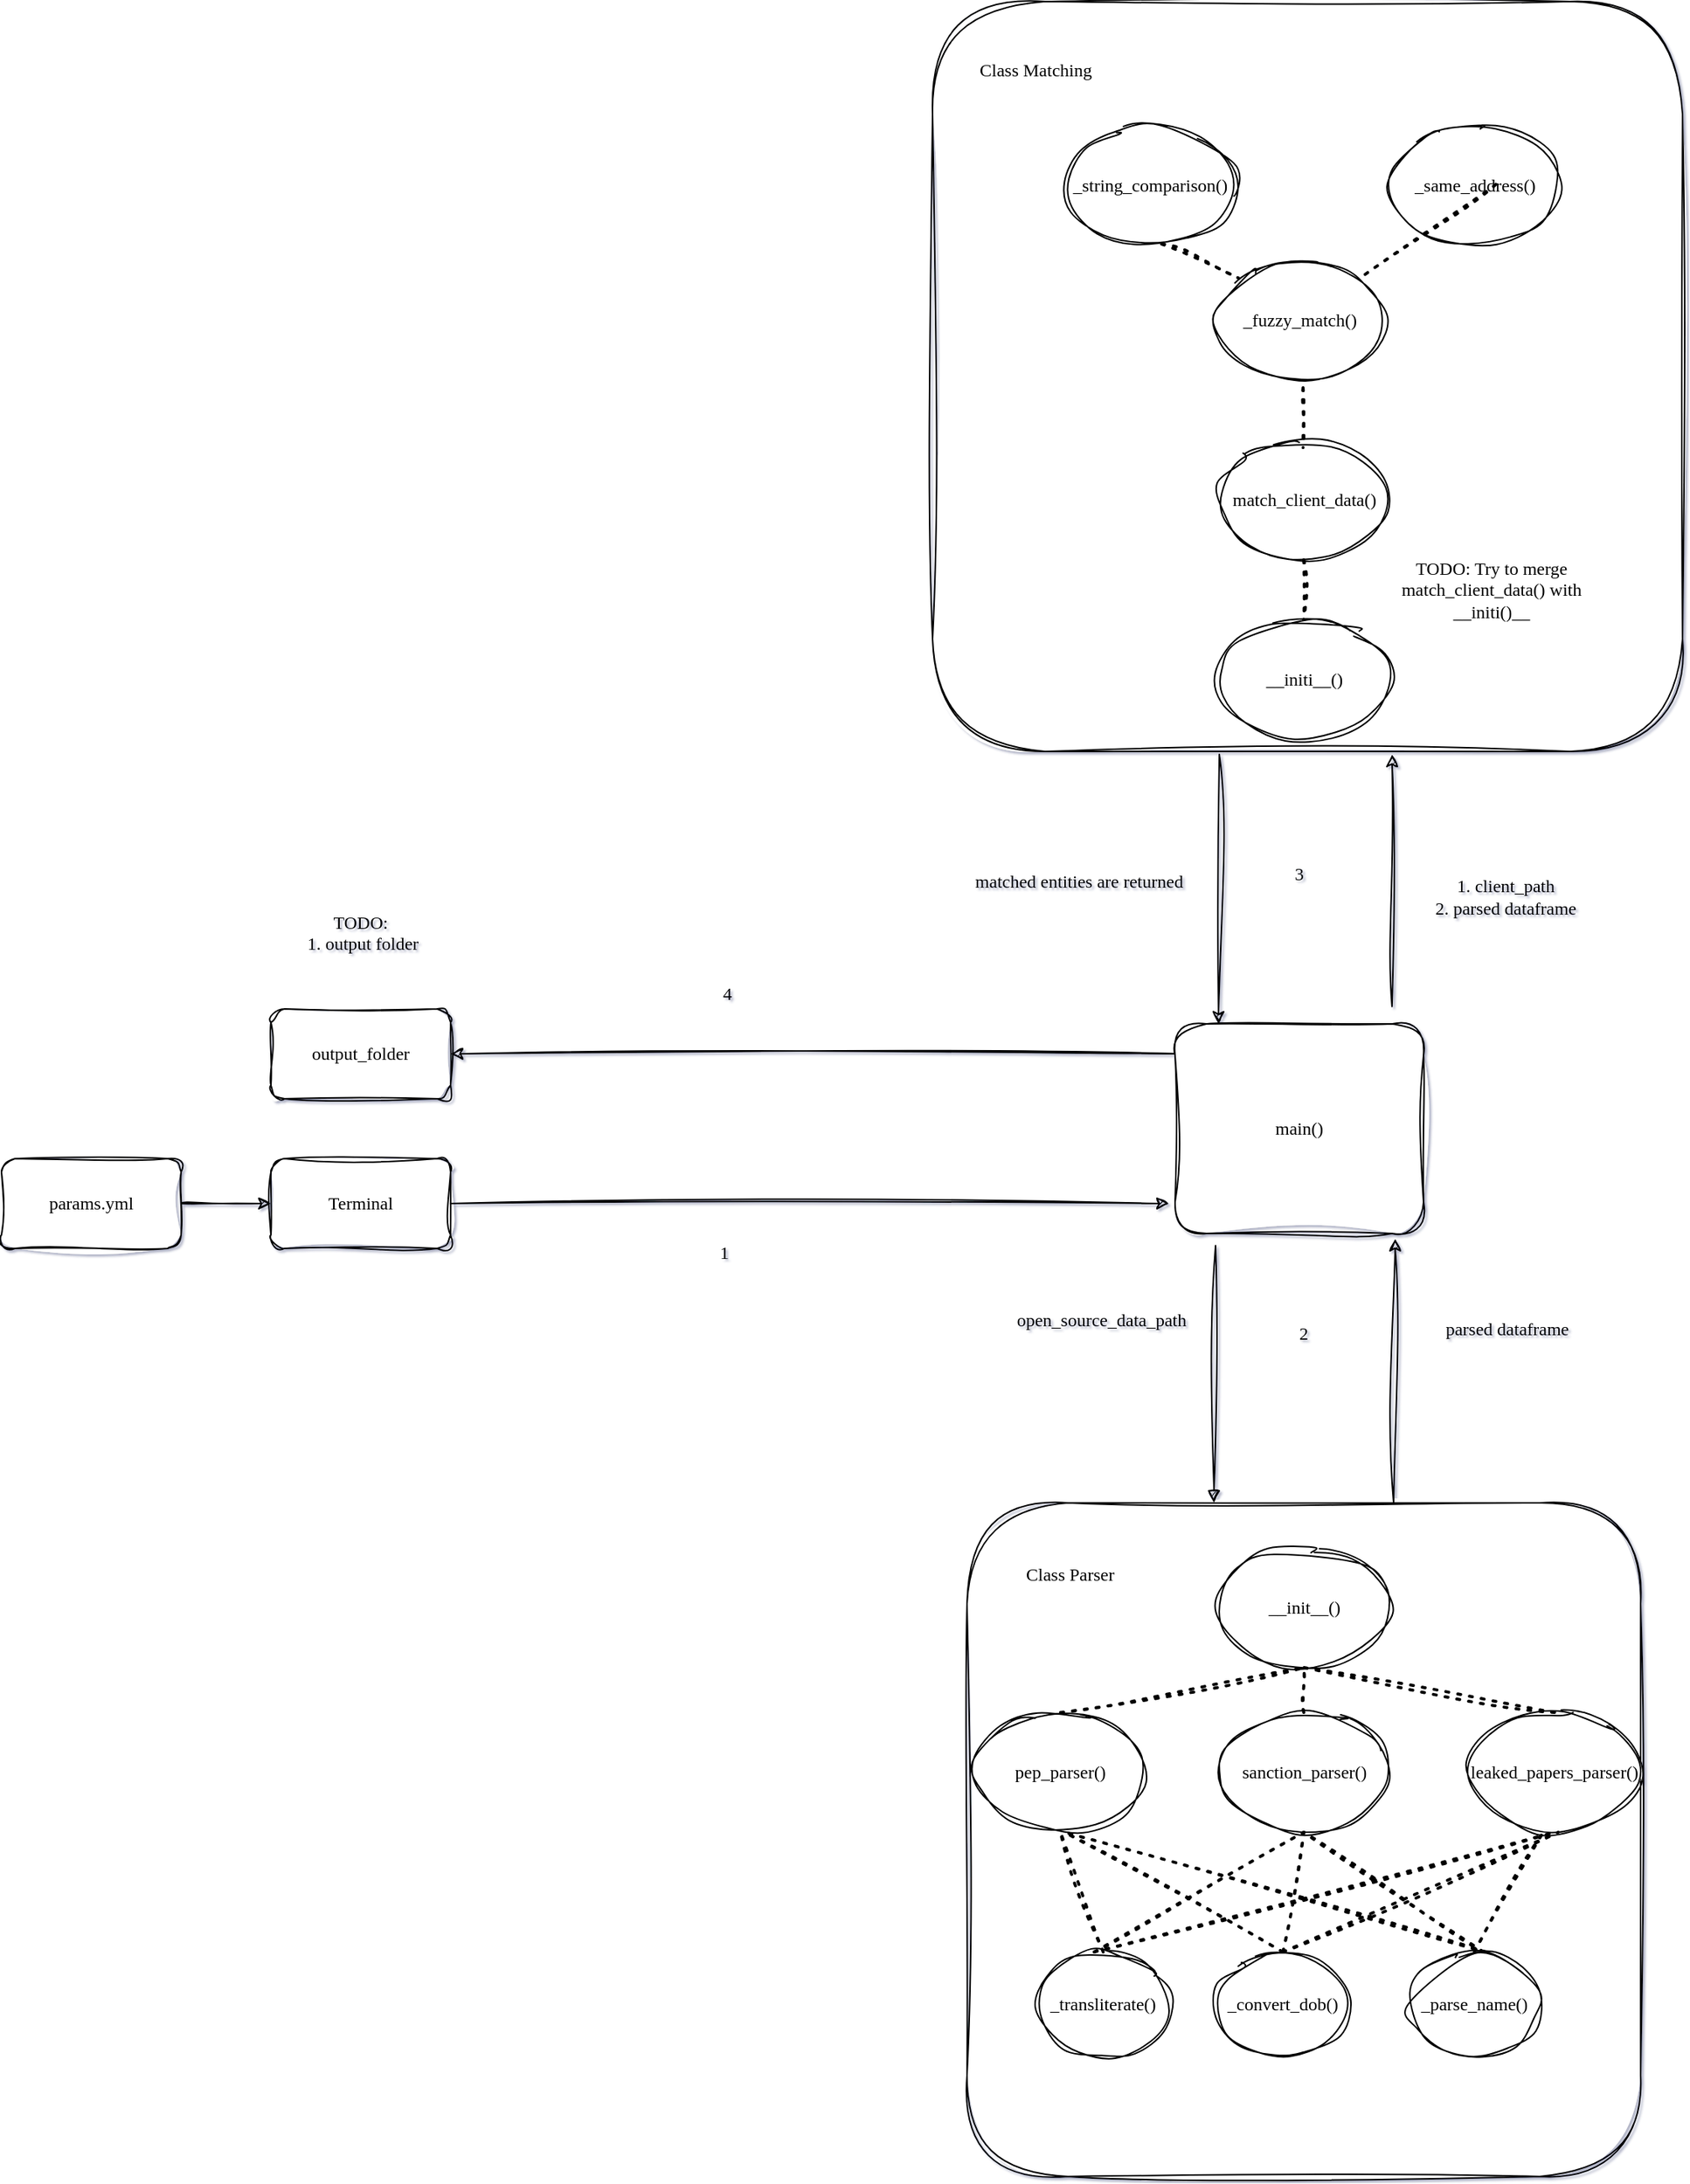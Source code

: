<mxfile pages="3">
    <diagram name="code_structure" id="hCq7CobxqGYgRoLa3fMo">
        <mxGraphModel dx="1987" dy="1451" grid="0" gridSize="10" guides="0" tooltips="1" connect="1" arrows="1" fold="1" page="0" pageScale="1" pageWidth="827" pageHeight="1169" background="none" math="0" shadow="1">
            <root>
                <mxCell id="qhvneYztDVKhYoYprHcK-0"/>
                <mxCell id="qhvneYztDVKhYoYprHcK-1" parent="qhvneYztDVKhYoYprHcK-0"/>
                <mxCell id="7gnGlHT-0o6y-baEaHNA-22" value="" style="whiteSpace=wrap;aspect=fixed;rounded=1;labelBackgroundColor=none;sketch=1;curveFitting=1;jiggle=2;fontFamily=Comic Sans MS;" parent="qhvneYztDVKhYoYprHcK-1" vertex="1">
                    <mxGeometry x="132" y="-533" width="501" height="501" as="geometry"/>
                </mxCell>
                <mxCell id="qhvneYztDVKhYoYprHcK-5" value="open_source_data_path" style="text;align=center;verticalAlign=middle;whiteSpace=wrap;rounded=1;labelBackgroundColor=none;sketch=1;curveFitting=1;jiggle=2;fontFamily=Comic Sans MS;" parent="qhvneYztDVKhYoYprHcK-1" vertex="1">
                    <mxGeometry x="169.5" y="330" width="150" height="35" as="geometry"/>
                </mxCell>
                <mxCell id="qhvneYztDVKhYoYprHcK-6" value="parsed dataframe" style="text;align=center;verticalAlign=middle;whiteSpace=wrap;rounded=1;labelBackgroundColor=none;sketch=1;curveFitting=1;jiggle=2;fontFamily=Comic Sans MS;" parent="qhvneYztDVKhYoYprHcK-1" vertex="1">
                    <mxGeometry x="461" y="339" width="110" height="30" as="geometry"/>
                </mxCell>
                <mxCell id="qhvneYztDVKhYoYprHcK-8" value="1. client_path&#10;2. parsed dataframe" style="text;align=center;verticalAlign=middle;whiteSpace=wrap;rounded=1;labelBackgroundColor=none;sketch=1;curveFitting=1;jiggle=2;fontFamily=Comic Sans MS;" parent="qhvneYztDVKhYoYprHcK-1" vertex="1">
                    <mxGeometry x="425" y="50" width="180" height="30" as="geometry"/>
                </mxCell>
                <mxCell id="qhvneYztDVKhYoYprHcK-9" value="matched entities are returned" style="text;align=center;verticalAlign=middle;whiteSpace=wrap;rounded=1;labelBackgroundColor=none;sketch=1;curveFitting=1;jiggle=2;fontFamily=Comic Sans MS;" parent="qhvneYztDVKhYoYprHcK-1" vertex="1">
                    <mxGeometry x="139.5" y="40" width="180" height="30" as="geometry"/>
                </mxCell>
                <mxCell id="qhvneYztDVKhYoYprHcK-10" value="Terminal" style="rounded=1;whiteSpace=wrap;labelBackgroundColor=none;sketch=1;curveFitting=1;jiggle=2;fontFamily=Comic Sans MS;" parent="qhvneYztDVKhYoYprHcK-1" vertex="1">
                    <mxGeometry x="-310" y="240" width="120" height="60" as="geometry"/>
                </mxCell>
                <mxCell id="qhvneYztDVKhYoYprHcK-11" value="" style="edgeStyle=orthogonalEdgeStyle;curved=1;orthogonalLoop=1;jettySize=auto;rounded=1;labelBackgroundColor=none;sketch=1;curveFitting=1;jiggle=2;fontFamily=Comic Sans MS;" parent="qhvneYztDVKhYoYprHcK-1" source="qhvneYztDVKhYoYprHcK-12" target="qhvneYztDVKhYoYprHcK-10" edge="1">
                    <mxGeometry relative="1" as="geometry"/>
                </mxCell>
                <mxCell id="qhvneYztDVKhYoYprHcK-12" value="params.yml" style="rounded=1;whiteSpace=wrap;labelBackgroundColor=none;sketch=1;curveFitting=1;jiggle=2;fontFamily=Comic Sans MS;" parent="qhvneYztDVKhYoYprHcK-1" vertex="1">
                    <mxGeometry x="-490" y="240" width="120" height="60" as="geometry"/>
                </mxCell>
                <mxCell id="qhvneYztDVKhYoYprHcK-13" value="1" style="text;align=center;verticalAlign=middle;whiteSpace=wrap;rounded=1;labelBackgroundColor=none;sketch=1;curveFitting=1;jiggle=2;fontFamily=Comic Sans MS;" parent="qhvneYztDVKhYoYprHcK-1" vertex="1">
                    <mxGeometry x="-37" y="288" width="60" height="30" as="geometry"/>
                </mxCell>
                <mxCell id="qhvneYztDVKhYoYprHcK-14" value="2" style="text;align=center;verticalAlign=middle;whiteSpace=wrap;rounded=1;labelBackgroundColor=none;sketch=1;curveFitting=1;jiggle=2;fontFamily=Comic Sans MS;" parent="qhvneYztDVKhYoYprHcK-1" vertex="1">
                    <mxGeometry x="350" y="340" width="60" height="33.2" as="geometry"/>
                </mxCell>
                <mxCell id="qhvneYztDVKhYoYprHcK-15" value="3" style="text;align=center;verticalAlign=middle;whiteSpace=wrap;rounded=1;labelBackgroundColor=none;sketch=1;curveFitting=1;jiggle=2;fontFamily=Comic Sans MS;" parent="qhvneYztDVKhYoYprHcK-1" vertex="1">
                    <mxGeometry x="347" y="40" width="60" height="20" as="geometry"/>
                </mxCell>
                <mxCell id="qhvneYztDVKhYoYprHcK-16" value="output_folder" style="rounded=1;whiteSpace=wrap;labelBackgroundColor=none;sketch=1;curveFitting=1;jiggle=2;fontFamily=Comic Sans MS;" parent="qhvneYztDVKhYoYprHcK-1" vertex="1">
                    <mxGeometry x="-310" y="140" width="120" height="60" as="geometry"/>
                </mxCell>
                <mxCell id="qhvneYztDVKhYoYprHcK-17" value="" style="endArrow=classic;rounded=1;fontSize=15;exitX=1;exitY=0.5;exitDx=0;exitDy=0;labelBackgroundColor=none;sketch=1;curveFitting=1;jiggle=2;fontFamily=Comic Sans MS;" parent="qhvneYztDVKhYoYprHcK-1" source="qhvneYztDVKhYoYprHcK-10" edge="1">
                    <mxGeometry width="50" height="50" relative="1" as="geometry">
                        <mxPoint x="170" y="260" as="sourcePoint"/>
                        <mxPoint x="290" y="270" as="targetPoint"/>
                    </mxGeometry>
                </mxCell>
                <mxCell id="qhvneYztDVKhYoYprHcK-18" value="" style="endArrow=classic;rounded=1;fontSize=15;entryX=1;entryY=0.5;entryDx=0;entryDy=0;exitX=0.036;exitY=0.143;exitDx=0;exitDy=0;exitPerimeter=0;labelBackgroundColor=none;sketch=1;curveFitting=1;jiggle=2;fontFamily=Comic Sans MS;" parent="qhvneYztDVKhYoYprHcK-1" source="37N5HrrMuUX6jls-Cawr-1" target="qhvneYztDVKhYoYprHcK-16" edge="1">
                    <mxGeometry width="50" height="50" relative="1" as="geometry">
                        <mxPoint x="290" y="220" as="sourcePoint"/>
                        <mxPoint x="180" y="220" as="targetPoint"/>
                    </mxGeometry>
                </mxCell>
                <mxCell id="qhvneYztDVKhYoYprHcK-19" value="4" style="text;align=center;verticalAlign=middle;whiteSpace=wrap;rounded=1;labelBackgroundColor=none;sketch=1;curveFitting=1;jiggle=2;fontFamily=Comic Sans MS;" parent="qhvneYztDVKhYoYprHcK-1" vertex="1">
                    <mxGeometry x="-35" y="115" width="60" height="30" as="geometry"/>
                </mxCell>
                <mxCell id="qhvneYztDVKhYoYprHcK-21" value="TODO: &#10;1. output folder" style="text;align=center;verticalAlign=middle;resizable=0;points=[];autosize=1;rounded=1;labelBackgroundColor=none;sketch=1;curveFitting=1;jiggle=2;fontFamily=Comic Sans MS;" parent="qhvneYztDVKhYoYprHcK-1" vertex="1">
                    <mxGeometry x="-301" y="68" width="105" height="41" as="geometry"/>
                </mxCell>
                <mxCell id="37N5HrrMuUX6jls-Cawr-0" value="" style="whiteSpace=wrap;aspect=fixed;rounded=1;labelBackgroundColor=none;sketch=1;curveFitting=1;jiggle=2;fontFamily=Comic Sans MS;shadow=0;" parent="qhvneYztDVKhYoYprHcK-1" vertex="1">
                    <mxGeometry x="155" y="470" width="450" height="450" as="geometry"/>
                </mxCell>
                <mxCell id="37N5HrrMuUX6jls-Cawr-1" value="main()" style="rounded=1;whiteSpace=wrap;labelBackgroundColor=none;sketch=1;curveFitting=1;jiggle=2;fontFamily=Comic Sans MS;" parent="qhvneYztDVKhYoYprHcK-1" vertex="1">
                    <mxGeometry x="294" y="150" width="166" height="140" as="geometry"/>
                </mxCell>
                <mxCell id="37N5HrrMuUX6jls-Cawr-2" value="" style="endArrow=block;exitX=0.163;exitY=1.058;exitDx=0;exitDy=0;exitPerimeter=0;rounded=1;endFill=1;labelBackgroundColor=none;sketch=1;curveFitting=1;jiggle=2;fontFamily=Comic Sans MS;" parent="qhvneYztDVKhYoYprHcK-1" source="37N5HrrMuUX6jls-Cawr-1" edge="1">
                    <mxGeometry width="50" height="50" relative="1" as="geometry">
                        <mxPoint x="320" y="390" as="sourcePoint"/>
                        <mxPoint x="320" y="470" as="targetPoint"/>
                    </mxGeometry>
                </mxCell>
                <mxCell id="37N5HrrMuUX6jls-Cawr-3" value="" style="endArrow=classic;rounded=1;entryX=0.886;entryY=1.025;entryDx=0;entryDy=0;entryPerimeter=0;labelBackgroundColor=none;sketch=1;curveFitting=1;jiggle=2;fontFamily=Comic Sans MS;" parent="qhvneYztDVKhYoYprHcK-1" target="37N5HrrMuUX6jls-Cawr-1" edge="1">
                    <mxGeometry width="50" height="50" relative="1" as="geometry">
                        <mxPoint x="440" y="470" as="sourcePoint"/>
                        <mxPoint x="370" y="340" as="targetPoint"/>
                    </mxGeometry>
                </mxCell>
                <mxCell id="aPQMRbAla8rIk3BnntOF-0" value="Class Parser" style="text;align=center;verticalAlign=middle;whiteSpace=wrap;rounded=1;labelBackgroundColor=none;sketch=1;curveFitting=1;jiggle=2;fontFamily=Comic Sans MS;shadow=0;" parent="qhvneYztDVKhYoYprHcK-1" vertex="1">
                    <mxGeometry x="179" y="503" width="90" height="30" as="geometry"/>
                </mxCell>
                <mxCell id="oB87-fPvM6o1qAoLRcWu-0" value="__init__()" style="ellipse;whiteSpace=wrap;rounded=1;labelBackgroundColor=none;sketch=1;curveFitting=1;jiggle=2;fontFamily=Comic Sans MS;shadow=0;" parent="qhvneYztDVKhYoYprHcK-1" vertex="1">
                    <mxGeometry x="322.5" y="500" width="115" height="80" as="geometry"/>
                </mxCell>
                <mxCell id="_0sZm61y6bST1MgboSt9-0" value="pep_parser()" style="ellipse;whiteSpace=wrap;rounded=1;labelBackgroundColor=none;sketch=1;curveFitting=1;jiggle=2;fontFamily=Comic Sans MS;shadow=0;" parent="qhvneYztDVKhYoYprHcK-1" vertex="1">
                    <mxGeometry x="160" y="610" width="115" height="80" as="geometry"/>
                </mxCell>
                <mxCell id="_0sZm61y6bST1MgboSt9-1" value="sanction_parser()" style="ellipse;whiteSpace=wrap;rounded=1;labelBackgroundColor=none;sketch=1;curveFitting=1;jiggle=2;fontFamily=Comic Sans MS;shadow=0;" parent="qhvneYztDVKhYoYprHcK-1" vertex="1">
                    <mxGeometry x="322.5" y="610" width="115" height="80" as="geometry"/>
                </mxCell>
                <mxCell id="_0sZm61y6bST1MgboSt9-2" value="leaked_papers_parser()" style="ellipse;whiteSpace=wrap;rounded=1;labelBackgroundColor=none;sketch=1;curveFitting=1;jiggle=2;fontFamily=Comic Sans MS;shadow=0;" parent="qhvneYztDVKhYoYprHcK-1" vertex="1">
                    <mxGeometry x="490" y="610" width="115" height="80" as="geometry"/>
                </mxCell>
                <mxCell id="7gnGlHT-0o6y-baEaHNA-0" value="_transliterate()" style="ellipse;whiteSpace=wrap;rounded=1;labelBackgroundColor=none;sketch=1;curveFitting=1;jiggle=2;fontFamily=Comic Sans MS;shadow=0;" parent="qhvneYztDVKhYoYprHcK-1" vertex="1">
                    <mxGeometry x="202" y="770" width="88" height="70" as="geometry"/>
                </mxCell>
                <mxCell id="7gnGlHT-0o6y-baEaHNA-1" value="_convert_dob()" style="ellipse;whiteSpace=wrap;rounded=1;labelBackgroundColor=none;sketch=1;curveFitting=1;jiggle=2;fontFamily=Comic Sans MS;shadow=0;" parent="qhvneYztDVKhYoYprHcK-1" vertex="1">
                    <mxGeometry x="322" y="770" width="88" height="70" as="geometry"/>
                </mxCell>
                <mxCell id="7gnGlHT-0o6y-baEaHNA-2" value="_parse_name()" style="ellipse;whiteSpace=wrap;rounded=1;labelBackgroundColor=none;sketch=1;curveFitting=1;jiggle=2;fontFamily=Comic Sans MS;shadow=0;" parent="qhvneYztDVKhYoYprHcK-1" vertex="1">
                    <mxGeometry x="450" y="770" width="88" height="70" as="geometry"/>
                </mxCell>
                <mxCell id="7gnGlHT-0o6y-baEaHNA-3" value="" style="endArrow=none;dashed=1;dashPattern=1 3;strokeWidth=2;rounded=1;exitX=0.591;exitY=0;exitDx=0;exitDy=0;exitPerimeter=0;labelBackgroundColor=none;sketch=1;curveFitting=1;jiggle=2;fontFamily=Comic Sans MS;shadow=0;" parent="qhvneYztDVKhYoYprHcK-1" source="7gnGlHT-0o6y-baEaHNA-2" edge="1">
                    <mxGeometry width="50" height="50" relative="1" as="geometry">
                        <mxPoint x="400" y="690" as="sourcePoint"/>
                        <mxPoint x="220" y="690" as="targetPoint"/>
                    </mxGeometry>
                </mxCell>
                <mxCell id="7gnGlHT-0o6y-baEaHNA-10" value="" style="endArrow=none;dashed=1;dashPattern=1 3;strokeWidth=2;rounded=1;exitX=0.5;exitY=0;exitDx=0;exitDy=0;labelBackgroundColor=none;sketch=1;curveFitting=1;jiggle=2;fontFamily=Comic Sans MS;shadow=0;" parent="qhvneYztDVKhYoYprHcK-1" source="7gnGlHT-0o6y-baEaHNA-1" edge="1">
                    <mxGeometry width="50" height="50" relative="1" as="geometry">
                        <mxPoint x="512.008" y="780" as="sourcePoint"/>
                        <mxPoint x="220" y="690" as="targetPoint"/>
                    </mxGeometry>
                </mxCell>
                <mxCell id="7gnGlHT-0o6y-baEaHNA-11" value="" style="endArrow=none;dashed=1;dashPattern=1 3;strokeWidth=2;rounded=1;exitX=0.5;exitY=0;exitDx=0;exitDy=0;entryX=0.5;entryY=1;entryDx=0;entryDy=0;labelBackgroundColor=none;sketch=1;curveFitting=1;jiggle=2;fontFamily=Comic Sans MS;shadow=0;" parent="qhvneYztDVKhYoYprHcK-1" source="7gnGlHT-0o6y-baEaHNA-0" target="_0sZm61y6bST1MgboSt9-0" edge="1">
                    <mxGeometry width="50" height="50" relative="1" as="geometry">
                        <mxPoint x="376" y="780" as="sourcePoint"/>
                        <mxPoint x="270" y="690" as="targetPoint"/>
                    </mxGeometry>
                </mxCell>
                <mxCell id="7gnGlHT-0o6y-baEaHNA-12" value="" style="endArrow=none;dashed=1;dashPattern=1 3;strokeWidth=2;rounded=1;exitX=0.5;exitY=0;exitDx=0;exitDy=0;entryX=0.5;entryY=1;entryDx=0;entryDy=0;labelBackgroundColor=none;sketch=1;curveFitting=1;jiggle=2;fontFamily=Comic Sans MS;shadow=0;" parent="qhvneYztDVKhYoYprHcK-1" source="7gnGlHT-0o6y-baEaHNA-1" target="_0sZm61y6bST1MgboSt9-1" edge="1">
                    <mxGeometry width="50" height="50" relative="1" as="geometry">
                        <mxPoint x="386" y="790" as="sourcePoint"/>
                        <mxPoint x="280" y="700" as="targetPoint"/>
                    </mxGeometry>
                </mxCell>
                <mxCell id="7gnGlHT-0o6y-baEaHNA-14" value="" style="endArrow=none;dashed=1;dashPattern=1 3;strokeWidth=2;rounded=1;entryX=0.5;entryY=1;entryDx=0;entryDy=0;labelBackgroundColor=none;sketch=1;curveFitting=1;jiggle=2;fontFamily=Comic Sans MS;shadow=0;" parent="qhvneYztDVKhYoYprHcK-1" target="_0sZm61y6bST1MgboSt9-1" edge="1">
                    <mxGeometry width="50" height="50" relative="1" as="geometry">
                        <mxPoint x="240" y="770" as="sourcePoint"/>
                        <mxPoint x="390" y="700" as="targetPoint"/>
                    </mxGeometry>
                </mxCell>
                <mxCell id="7gnGlHT-0o6y-baEaHNA-15" value="" style="endArrow=none;dashed=1;dashPattern=1 3;strokeWidth=2;rounded=1;labelBackgroundColor=none;sketch=1;curveFitting=1;jiggle=2;fontFamily=Comic Sans MS;shadow=0;" parent="qhvneYztDVKhYoYprHcK-1" edge="1">
                    <mxGeometry width="50" height="50" relative="1" as="geometry">
                        <mxPoint x="500" y="770" as="sourcePoint"/>
                        <mxPoint x="380" y="690" as="targetPoint"/>
                    </mxGeometry>
                </mxCell>
                <mxCell id="7gnGlHT-0o6y-baEaHNA-16" value="" style="endArrow=none;dashed=1;dashPattern=1 3;strokeWidth=2;rounded=1;entryX=0.5;entryY=1;entryDx=0;entryDy=0;labelBackgroundColor=none;sketch=1;curveFitting=1;jiggle=2;fontFamily=Comic Sans MS;shadow=0;" parent="qhvneYztDVKhYoYprHcK-1" target="_0sZm61y6bST1MgboSt9-2" edge="1">
                    <mxGeometry width="50" height="50" relative="1" as="geometry">
                        <mxPoint x="240" y="770" as="sourcePoint"/>
                        <mxPoint x="390" y="700" as="targetPoint"/>
                    </mxGeometry>
                </mxCell>
                <mxCell id="7gnGlHT-0o6y-baEaHNA-17" value="" style="endArrow=none;dashed=1;dashPattern=1 3;strokeWidth=2;rounded=1;exitX=0.5;exitY=0;exitDx=0;exitDy=0;labelBackgroundColor=none;sketch=1;curveFitting=1;jiggle=2;fontFamily=Comic Sans MS;shadow=0;" parent="qhvneYztDVKhYoYprHcK-1" source="7gnGlHT-0o6y-baEaHNA-1" edge="1">
                    <mxGeometry width="50" height="50" relative="1" as="geometry">
                        <mxPoint x="250" y="780" as="sourcePoint"/>
                        <mxPoint x="550" y="690" as="targetPoint"/>
                    </mxGeometry>
                </mxCell>
                <mxCell id="7gnGlHT-0o6y-baEaHNA-18" value="" style="endArrow=none;dashed=1;dashPattern=1 3;strokeWidth=2;rounded=1;exitX=0.5;exitY=0;exitDx=0;exitDy=0;labelBackgroundColor=none;sketch=1;curveFitting=1;jiggle=2;fontFamily=Comic Sans MS;shadow=0;" parent="qhvneYztDVKhYoYprHcK-1" source="7gnGlHT-0o6y-baEaHNA-2" edge="1">
                    <mxGeometry width="50" height="50" relative="1" as="geometry">
                        <mxPoint x="376" y="780" as="sourcePoint"/>
                        <mxPoint x="540" y="690" as="targetPoint"/>
                    </mxGeometry>
                </mxCell>
                <mxCell id="7gnGlHT-0o6y-baEaHNA-19" value="" style="endArrow=none;dashed=1;dashPattern=1 3;strokeWidth=2;rounded=1;entryX=0.5;entryY=1;entryDx=0;entryDy=0;exitX=0.5;exitY=0;exitDx=0;exitDy=0;labelBackgroundColor=none;sketch=1;curveFitting=1;jiggle=2;fontFamily=Comic Sans MS;shadow=0;" parent="qhvneYztDVKhYoYprHcK-1" source="_0sZm61y6bST1MgboSt9-0" edge="1">
                    <mxGeometry width="50" height="50" relative="1" as="geometry">
                        <mxPoint x="240" y="660" as="sourcePoint"/>
                        <mxPoint x="380" y="580" as="targetPoint"/>
                    </mxGeometry>
                </mxCell>
                <mxCell id="7gnGlHT-0o6y-baEaHNA-20" value="" style="endArrow=none;dashed=1;dashPattern=1 3;strokeWidth=2;rounded=1;exitX=0.5;exitY=0;exitDx=0;exitDy=0;labelBackgroundColor=none;sketch=1;curveFitting=1;jiggle=2;fontFamily=Comic Sans MS;shadow=0;" parent="qhvneYztDVKhYoYprHcK-1" source="_0sZm61y6bST1MgboSt9-1" edge="1">
                    <mxGeometry width="50" height="50" relative="1" as="geometry">
                        <mxPoint x="227.5" y="620" as="sourcePoint"/>
                        <mxPoint x="380" y="580" as="targetPoint"/>
                    </mxGeometry>
                </mxCell>
                <mxCell id="7gnGlHT-0o6y-baEaHNA-21" value="" style="endArrow=none;dashed=1;dashPattern=1 3;strokeWidth=2;rounded=1;exitX=0.5;exitY=0;exitDx=0;exitDy=0;labelBackgroundColor=none;sketch=1;curveFitting=1;jiggle=2;fontFamily=Comic Sans MS;shadow=0;" parent="qhvneYztDVKhYoYprHcK-1" source="_0sZm61y6bST1MgboSt9-2" edge="1">
                    <mxGeometry width="50" height="50" relative="1" as="geometry">
                        <mxPoint x="227.5" y="620" as="sourcePoint"/>
                        <mxPoint x="380" y="580" as="targetPoint"/>
                    </mxGeometry>
                </mxCell>
                <mxCell id="7gnGlHT-0o6y-baEaHNA-23" value="" style="endArrow=classic;rounded=1;exitX=0.873;exitY=-0.083;exitDx=0;exitDy=0;exitPerimeter=0;labelBackgroundColor=none;sketch=1;curveFitting=1;jiggle=2;fontFamily=Comic Sans MS;" parent="qhvneYztDVKhYoYprHcK-1" source="37N5HrrMuUX6jls-Cawr-1" edge="1">
                    <mxGeometry width="50" height="50" relative="1" as="geometry">
                        <mxPoint x="437.5" y="164.25" as="sourcePoint"/>
                        <mxPoint x="439" y="-30" as="targetPoint"/>
                    </mxGeometry>
                </mxCell>
                <mxCell id="7gnGlHT-0o6y-baEaHNA-24" value="" style="endArrow=classic;rounded=1;exitX=0.163;exitY=1.058;exitDx=0;exitDy=0;exitPerimeter=0;labelBackgroundColor=none;sketch=1;curveFitting=1;jiggle=2;fontFamily=Comic Sans MS;" parent="qhvneYztDVKhYoYprHcK-1" edge="1">
                    <mxGeometry width="50" height="50" relative="1" as="geometry">
                        <mxPoint x="323.558" y="-30" as="sourcePoint"/>
                        <mxPoint x="323" y="150" as="targetPoint"/>
                    </mxGeometry>
                </mxCell>
                <mxCell id="7gnGlHT-0o6y-baEaHNA-25" value="Class Matching" style="text;align=center;verticalAlign=middle;whiteSpace=wrap;rounded=1;labelBackgroundColor=none;sketch=1;curveFitting=1;jiggle=2;fontFamily=Comic Sans MS;" parent="qhvneYztDVKhYoYprHcK-1" vertex="1">
                    <mxGeometry x="151" y="-507" width="100" height="39" as="geometry"/>
                </mxCell>
                <mxCell id="7gnGlHT-0o6y-baEaHNA-27" value="match_client_data()" style="ellipse;whiteSpace=wrap;rounded=1;labelBackgroundColor=none;sketch=1;curveFitting=1;jiggle=2;fontFamily=Comic Sans MS;" parent="qhvneYztDVKhYoYprHcK-1" vertex="1">
                    <mxGeometry x="322.5" y="-240" width="115" height="80" as="geometry"/>
                </mxCell>
                <mxCell id="7gnGlHT-0o6y-baEaHNA-28" value="_fuzzy_match()" style="ellipse;whiteSpace=wrap;rounded=1;labelBackgroundColor=none;sketch=1;curveFitting=1;jiggle=2;fontFamily=Comic Sans MS;" parent="qhvneYztDVKhYoYprHcK-1" vertex="1">
                    <mxGeometry x="319.5" y="-360" width="115" height="80" as="geometry"/>
                </mxCell>
                <mxCell id="7gnGlHT-0o6y-baEaHNA-29" value="_string_comparison()" style="ellipse;whiteSpace=wrap;rounded=1;labelBackgroundColor=none;sketch=1;curveFitting=1;jiggle=2;fontFamily=Comic Sans MS;" parent="qhvneYztDVKhYoYprHcK-1" vertex="1">
                    <mxGeometry x="220" y="-450" width="115" height="80" as="geometry"/>
                </mxCell>
                <mxCell id="7gnGlHT-0o6y-baEaHNA-30" value="_same_address()" style="ellipse;whiteSpace=wrap;rounded=1;labelBackgroundColor=none;sketch=1;curveFitting=1;jiggle=2;fontFamily=Comic Sans MS;" parent="qhvneYztDVKhYoYprHcK-1" vertex="1">
                    <mxGeometry x="436.5" y="-450" width="115" height="80" as="geometry"/>
                </mxCell>
                <mxCell id="7gnGlHT-0o6y-baEaHNA-33" value="__initi__()" style="ellipse;whiteSpace=wrap;rounded=1;labelBackgroundColor=none;sketch=1;curveFitting=1;jiggle=2;fontFamily=Comic Sans MS;" parent="qhvneYztDVKhYoYprHcK-1" vertex="1">
                    <mxGeometry x="322.5" y="-120" width="115" height="80" as="geometry"/>
                </mxCell>
                <mxCell id="7gnGlHT-0o6y-baEaHNA-35" value="" style="endArrow=none;dashed=1;dashPattern=1 3;strokeWidth=2;rounded=1;labelBackgroundColor=none;sketch=1;curveFitting=1;jiggle=2;fontFamily=Comic Sans MS;" parent="qhvneYztDVKhYoYprHcK-1" source="7gnGlHT-0o6y-baEaHNA-27" edge="1">
                    <mxGeometry width="50" height="50" relative="1" as="geometry">
                        <mxPoint x="560" y="-100" as="sourcePoint"/>
                        <mxPoint x="380" y="-120" as="targetPoint"/>
                    </mxGeometry>
                </mxCell>
                <mxCell id="7gnGlHT-0o6y-baEaHNA-37" value="" style="endArrow=none;dashed=1;dashPattern=1 3;strokeWidth=2;rounded=1;labelBackgroundColor=none;sketch=1;curveFitting=1;jiggle=2;fontFamily=Comic Sans MS;" parent="qhvneYztDVKhYoYprHcK-1" edge="1">
                    <mxGeometry width="50" height="50" relative="1" as="geometry">
                        <mxPoint x="379.5" y="-275" as="sourcePoint"/>
                        <mxPoint x="379.5" y="-235" as="targetPoint"/>
                    </mxGeometry>
                </mxCell>
                <mxCell id="7gnGlHT-0o6y-baEaHNA-38" value="" style="endArrow=none;dashed=1;dashPattern=1 3;strokeWidth=2;rounded=1;exitX=0.565;exitY=0.988;exitDx=0;exitDy=0;exitPerimeter=0;entryX=0;entryY=0;entryDx=0;entryDy=0;labelBackgroundColor=none;sketch=1;curveFitting=1;jiggle=2;fontFamily=Comic Sans MS;" parent="qhvneYztDVKhYoYprHcK-1" source="7gnGlHT-0o6y-baEaHNA-29" target="7gnGlHT-0o6y-baEaHNA-28" edge="1">
                    <mxGeometry width="50" height="50" relative="1" as="geometry">
                        <mxPoint x="389.5" y="-265" as="sourcePoint"/>
                        <mxPoint x="389.5" y="-225" as="targetPoint"/>
                    </mxGeometry>
                </mxCell>
                <mxCell id="7gnGlHT-0o6y-baEaHNA-39" value="" style="endArrow=none;dashed=1;dashPattern=1 3;strokeWidth=2;rounded=1;exitX=0.751;exitY=0.244;exitDx=0;exitDy=0;exitPerimeter=0;labelBackgroundColor=none;sketch=1;curveFitting=1;jiggle=2;fontFamily=Comic Sans MS;" parent="qhvneYztDVKhYoYprHcK-1" source="7gnGlHT-0o6y-baEaHNA-22" edge="1">
                    <mxGeometry width="50" height="50" relative="1" as="geometry">
                        <mxPoint x="294.975" y="-360.96" as="sourcePoint"/>
                        <mxPoint x="420" y="-350" as="targetPoint"/>
                    </mxGeometry>
                </mxCell>
                <mxCell id="7gnGlHT-0o6y-baEaHNA-40" value="TODO: Try to merge match_client_data() with __initi()__" style="text;align=center;verticalAlign=middle;whiteSpace=wrap;rounded=1;labelBackgroundColor=none;sketch=1;curveFitting=1;jiggle=2;fontFamily=Comic Sans MS;" parent="qhvneYztDVKhYoYprHcK-1" vertex="1">
                    <mxGeometry x="432.5" y="-170" width="145" height="60" as="geometry"/>
                </mxCell>
            </root>
        </mxGraphModel>
    </diagram>
    <diagram name="error_handeling" id="0ECFCnHlbBwe_haJ5KCH">
        <mxGraphModel dx="1187" dy="651" grid="1" gridSize="10" guides="1" tooltips="1" connect="1" arrows="1" fold="1" page="1" pageScale="1" pageWidth="827" pageHeight="1169" math="0" shadow="0">
            <root>
                <mxCell id="e-0o8y-9UvF0H1RDd8or-0"/>
                <mxCell id="e-0o8y-9UvF0H1RDd8or-1" parent="e-0o8y-9UvF0H1RDd8or-0"/>
            </root>
        </mxGraphModel>
    </diagram>
</mxfile>